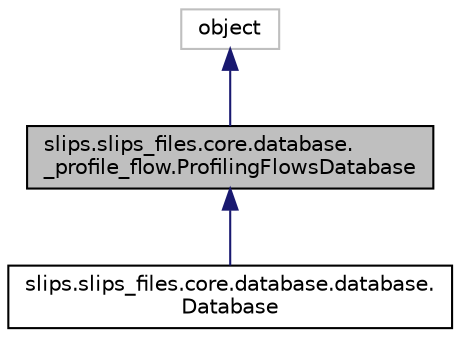 digraph "slips.slips_files.core.database._profile_flow.ProfilingFlowsDatabase"
{
 // LATEX_PDF_SIZE
  bgcolor="transparent";
  edge [fontname="Helvetica",fontsize="10",labelfontname="Helvetica",labelfontsize="10"];
  node [fontname="Helvetica",fontsize="10",shape=record];
  Node1 [label="slips.slips_files.core.database.\l_profile_flow.ProfilingFlowsDatabase",height=0.2,width=0.4,color="black", fillcolor="grey75", style="filled", fontcolor="black",tooltip=" "];
  Node2 -> Node1 [dir="back",color="midnightblue",fontsize="10",style="solid",fontname="Helvetica"];
  Node2 [label="object",height=0.2,width=0.4,color="grey75",tooltip=" "];
  Node1 -> Node3 [dir="back",color="midnightblue",fontsize="10",style="solid",fontname="Helvetica"];
  Node3 [label="slips.slips_files.core.database.database.\lDatabase",height=0.2,width=0.4,color="black",URL="$d4/d3f/classslips_1_1slips__files_1_1core_1_1database_1_1database_1_1_database.html",tooltip=" "];
}
